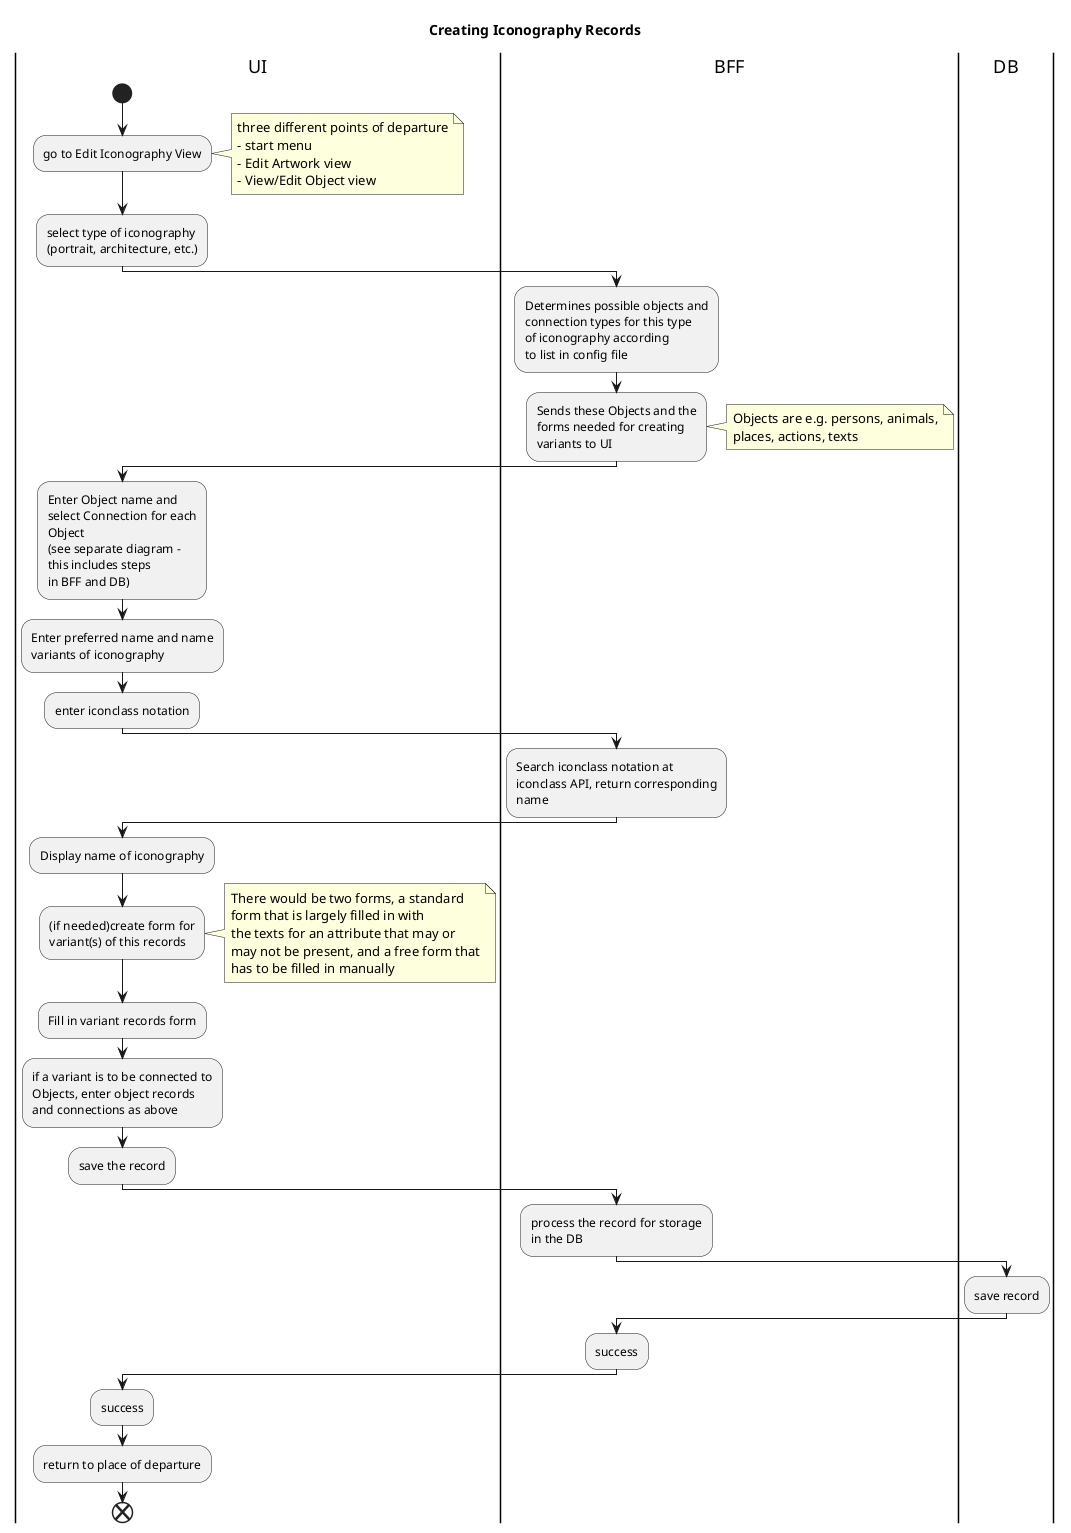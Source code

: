 @startuml
title Creating Iconography Records
|UI|
start
:go to Edit Iconography View;
note right
three different points of departure
- start menu
- Edit Artwork view
- View/Edit Object view
endnote
:select type of iconography
(portrait, architecture, etc.);
|BFF|
:Determines possible objects and 
connection types for this type
of iconography according 
to list in config file;
:Sends these Objects and the 
forms needed for creating
variants to UI;
note right
Objects are e.g. persons, animals,
places, actions, texts
endnote
|UI|
:Enter Object name and
select Connection for each
Object
(see separate diagram -
this includes steps 
in BFF and DB);


:Enter preferred name and name
variants of iconography;
:enter iconclass notation;
|BFF|
:Search iconclass notation at 
iconclass API, return corresponding
name;
|UI|
:Display name of iconography;
:(if needed)create form for 
variant(s) of this records;
note right
There would be two forms, a standard
form that is largely filled in with 
the texts for an attribute that may or
may not be present, and a free form that
has to be filled in manually
endnote
:Fill in variant records form;
:if a variant is to be connected to
Objects, enter object records
and connections as above;
:save the record;
|BFF|
:process the record for storage
in the DB;
|DB|
:save record;
|BFF|
:success;
|UI|
:success;
:return to place of departure;
end  





@enduml
